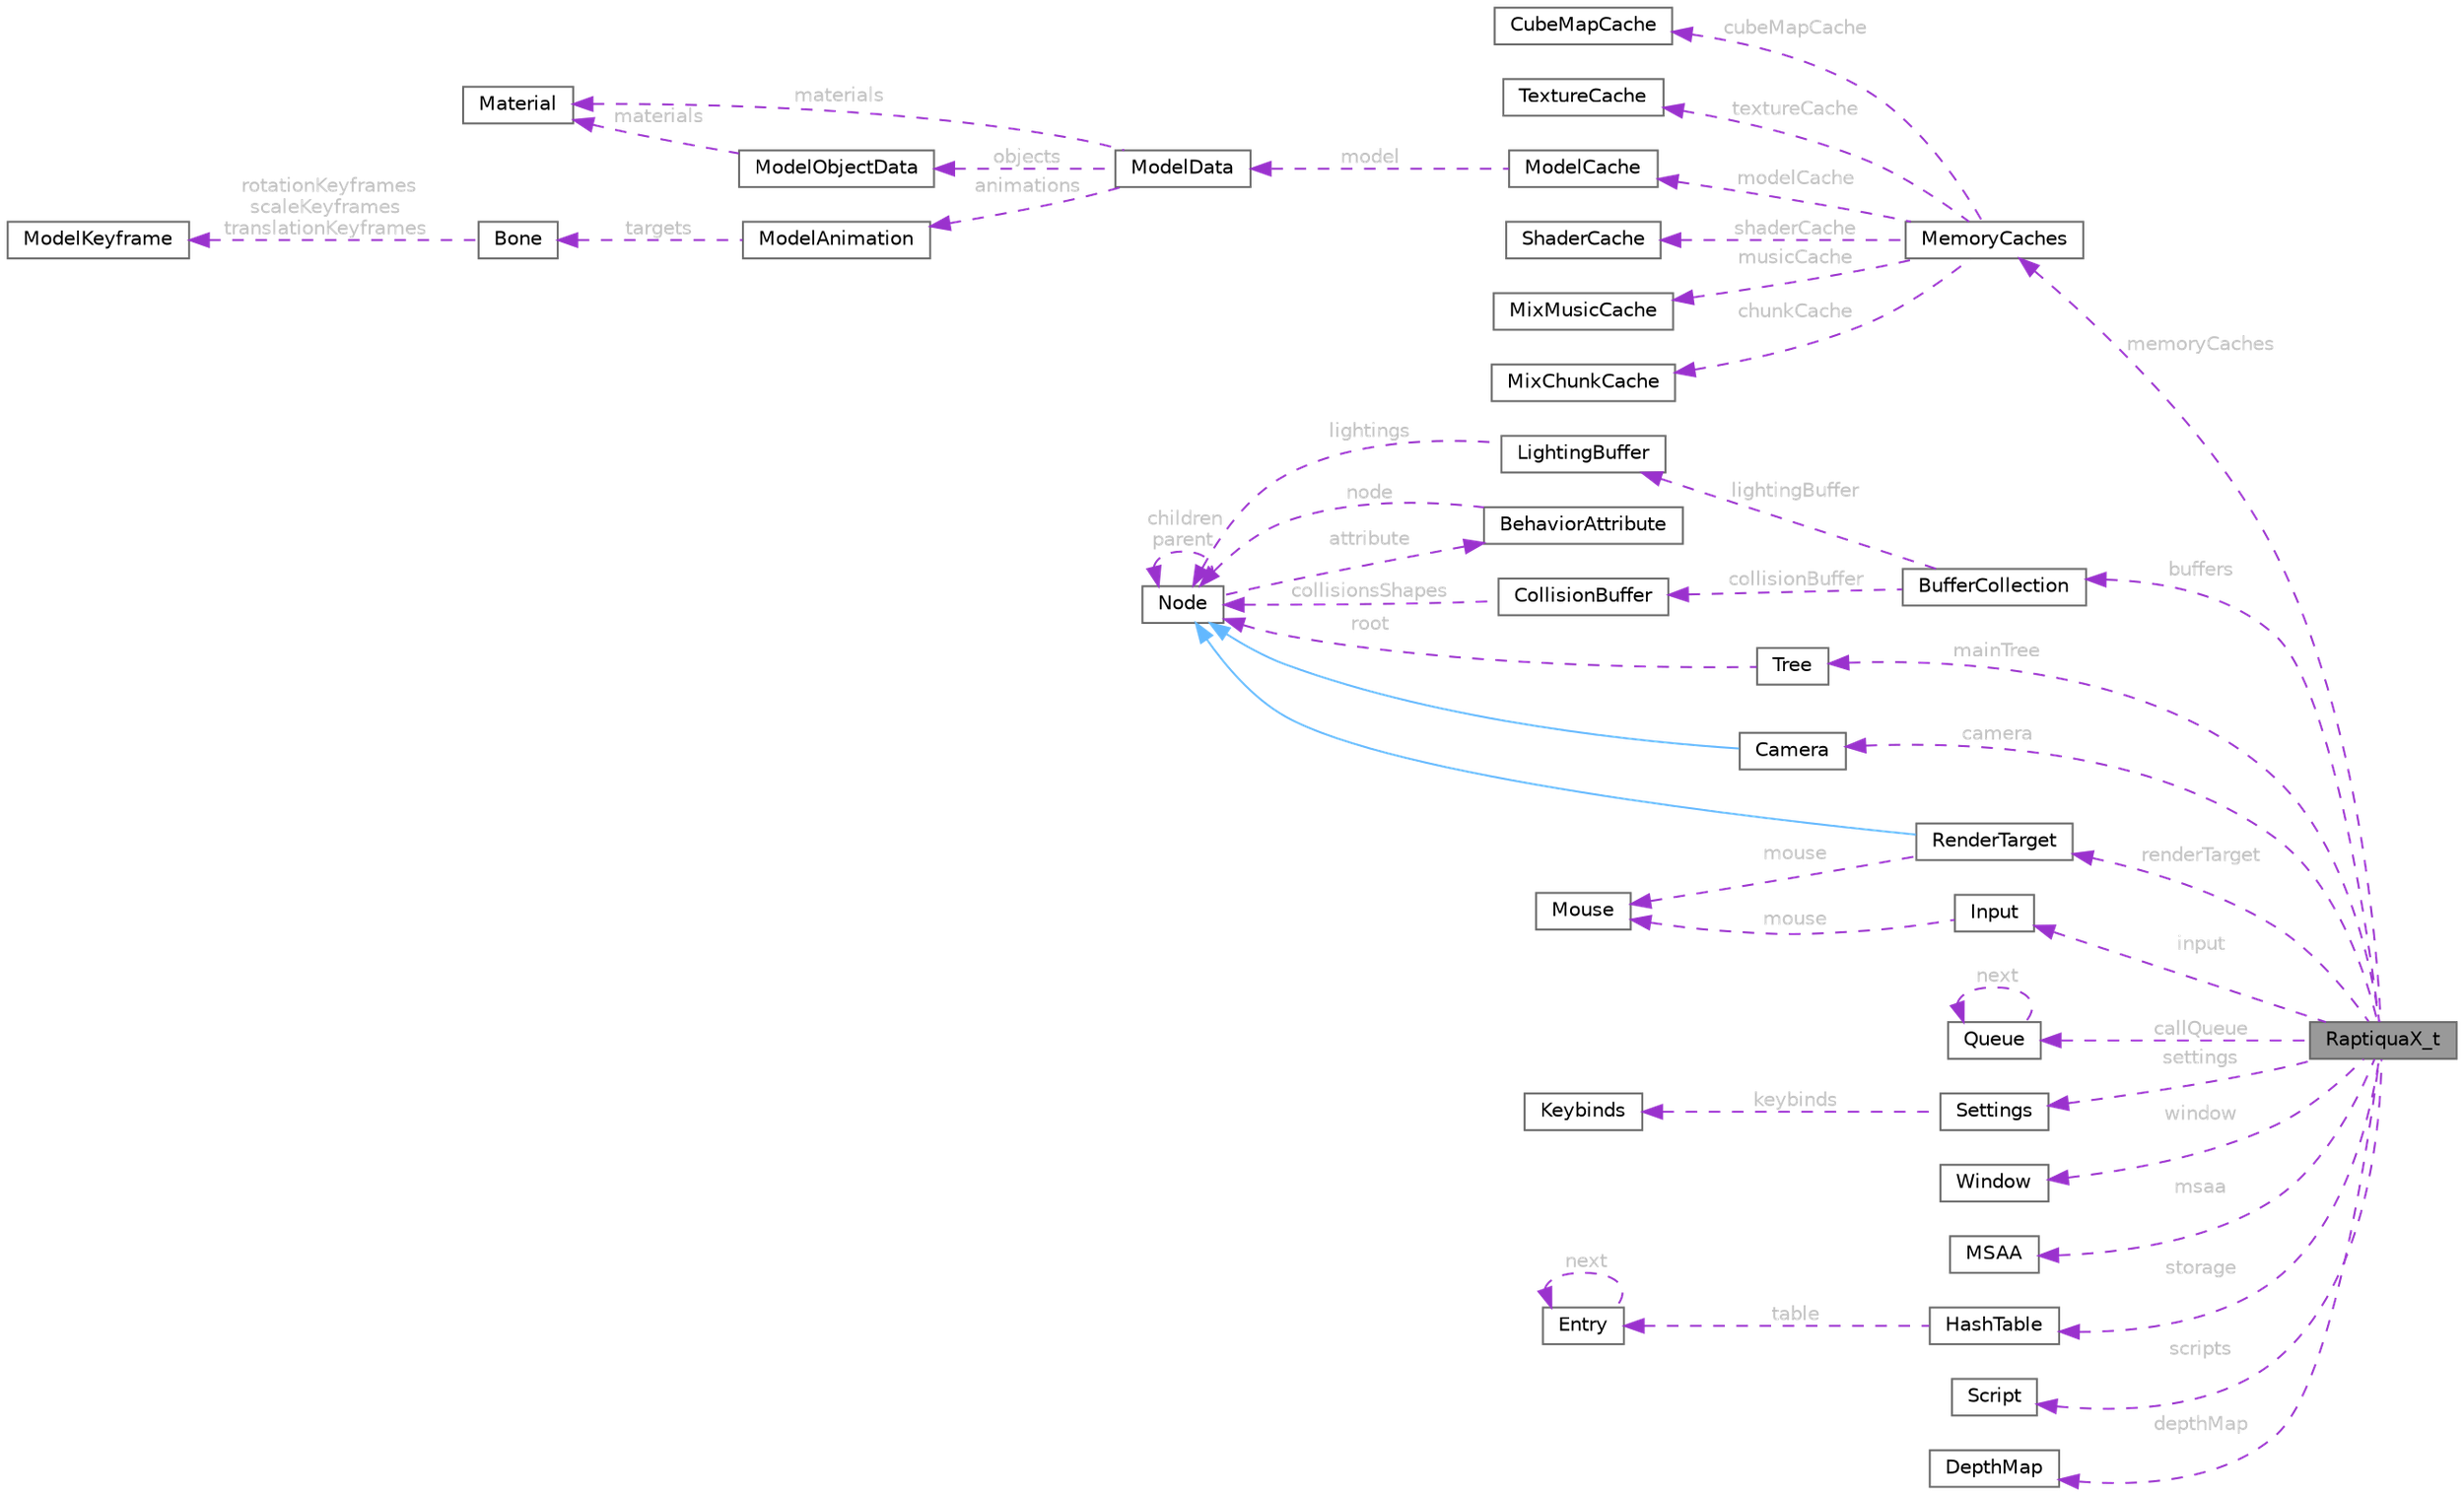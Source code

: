 digraph "RaptiquaX_t"
{
 // LATEX_PDF_SIZE
  bgcolor="transparent";
  edge [fontname=Helvetica,fontsize=10,labelfontname=Helvetica,labelfontsize=10];
  node [fontname=Helvetica,fontsize=10,shape=box,height=0.2,width=0.4];
  rankdir="LR";
  Node1 [id="Node000001",label="RaptiquaX_t",height=0.2,width=0.4,color="gray40", fillcolor="grey60", style="filled", fontcolor="black",tooltip="The main structure that holds all the data and state of the engine."];
  Node2 -> Node1 [id="edge1_Node000001_Node000002",dir="back",color="darkorchid3",style="dashed",tooltip=" ",label=" memoryCaches",fontcolor="grey" ];
  Node2 [id="Node000002",label="MemoryCaches",height=0.2,width=0.4,color="gray40", fillcolor="white", style="filled",URL="$structMemoryCaches.html",tooltip="Structure to manage all types of caches."];
  Node3 -> Node2 [id="edge2_Node000002_Node000003",dir="back",color="darkorchid3",style="dashed",tooltip=" ",label=" cubeMapCache",fontcolor="grey" ];
  Node3 [id="Node000003",label="CubeMapCache",height=0.2,width=0.4,color="gray40", fillcolor="white", style="filled",URL="$structCubeMapCache.html",tooltip="Structure to cache cube map textures."];
  Node4 -> Node2 [id="edge3_Node000002_Node000004",dir="back",color="darkorchid3",style="dashed",tooltip=" ",label=" textureCache",fontcolor="grey" ];
  Node4 [id="Node000004",label="TextureCache",height=0.2,width=0.4,color="gray40", fillcolor="white", style="filled",URL="$structTextureCache.html",tooltip="Structure to cache textures."];
  Node5 -> Node2 [id="edge4_Node000002_Node000005",dir="back",color="darkorchid3",style="dashed",tooltip=" ",label=" modelCache",fontcolor="grey" ];
  Node5 [id="Node000005",label="ModelCache",height=0.2,width=0.4,color="gray40", fillcolor="white", style="filled",URL="$structModelCache.html",tooltip="Structure to cache models."];
  Node6 -> Node5 [id="edge5_Node000005_Node000006",dir="back",color="darkorchid3",style="dashed",tooltip=" ",label=" model",fontcolor="grey" ];
  Node6 [id="Node000006",label="ModelData",height=0.2,width=0.4,color="gray40", fillcolor="white", style="filled",URL="$structModelData.html",tooltip="Structure representing the data of a 3D model."];
  Node7 -> Node6 [id="edge6_Node000006_Node000007",dir="back",color="darkorchid3",style="dashed",tooltip=" ",label=" materials",fontcolor="grey" ];
  Node7 [id="Node000007",label="Material",height=0.2,width=0.4,color="gray40", fillcolor="white", style="filled",URL="$structMaterial.html",tooltip="Structure representing a material with various properties."];
  Node8 -> Node6 [id="edge7_Node000006_Node000008",dir="back",color="darkorchid3",style="dashed",tooltip=" ",label=" objects",fontcolor="grey" ];
  Node8 [id="Node000008",label="ModelObjectData",height=0.2,width=0.4,color="gray40", fillcolor="white", style="filled",URL="$structModelObjectData.html",tooltip="Structure representing the data of a 3D model object."];
  Node7 -> Node8 [id="edge8_Node000008_Node000007",dir="back",color="darkorchid3",style="dashed",tooltip=" ",label=" materials",fontcolor="grey" ];
  Node9 -> Node6 [id="edge9_Node000006_Node000009",dir="back",color="darkorchid3",style="dashed",tooltip=" ",label=" animations",fontcolor="grey" ];
  Node9 [id="Node000009",label="ModelAnimation",height=0.2,width=0.4,color="gray40", fillcolor="white", style="filled",URL="$structModelAnimation.html",tooltip="Structure representing the data of a 3D model animation."];
  Node10 -> Node9 [id="edge10_Node000009_Node000010",dir="back",color="darkorchid3",style="dashed",tooltip=" ",label=" targets",fontcolor="grey" ];
  Node10 [id="Node000010",label="Bone",height=0.2,width=0.4,color="gray40", fillcolor="white", style="filled",URL="$structBone.html",tooltip="Structure representing a bone in a 3D model."];
  Node11 -> Node10 [id="edge11_Node000010_Node000011",dir="back",color="darkorchid3",style="dashed",tooltip=" ",label=" rotationKeyframes\nscaleKeyframes\ntranslationKeyframes",fontcolor="grey" ];
  Node11 [id="Node000011",label="ModelKeyframe",height=0.2,width=0.4,color="gray40", fillcolor="white", style="filled",URL="$structModelKeyframe.html",tooltip="Structure representing the data of a 3D model keyframe."];
  Node12 -> Node2 [id="edge12_Node000002_Node000012",dir="back",color="darkorchid3",style="dashed",tooltip=" ",label=" shaderCache",fontcolor="grey" ];
  Node12 [id="Node000012",label="ShaderCache",height=0.2,width=0.4,color="gray40", fillcolor="white", style="filled",URL="$structShaderCache.html",tooltip="Structure to cache shaders."];
  Node13 -> Node2 [id="edge13_Node000002_Node000013",dir="back",color="darkorchid3",style="dashed",tooltip=" ",label=" musicCache",fontcolor="grey" ];
  Node13 [id="Node000013",label="MixMusicCache",height=0.2,width=0.4,color="gray40", fillcolor="white", style="filled",URL="$structMixMusicCache.html",tooltip="Structure to cache music."];
  Node14 -> Node2 [id="edge14_Node000002_Node000014",dir="back",color="darkorchid3",style="dashed",tooltip=" ",label=" chunkCache",fontcolor="grey" ];
  Node14 [id="Node000014",label="MixChunkCache",height=0.2,width=0.4,color="gray40", fillcolor="white", style="filled",URL="$structMixChunkCache.html",tooltip="Structure to cache sound effects."];
  Node15 -> Node1 [id="edge15_Node000001_Node000015",dir="back",color="darkorchid3",style="dashed",tooltip=" ",label=" buffers",fontcolor="grey" ];
  Node15 [id="Node000015",label="BufferCollection",height=0.2,width=0.4,color="gray40", fillcolor="white", style="filled",URL="$structBufferCollection.html",tooltip="Structure to hold various buffer collections."];
  Node16 -> Node15 [id="edge16_Node000015_Node000016",dir="back",color="darkorchid3",style="dashed",tooltip=" ",label=" lightingBuffer",fontcolor="grey" ];
  Node16 [id="Node000016",label="LightingBuffer",height=0.2,width=0.4,color="gray40", fillcolor="white", style="filled",URL="$structLightingBuffer.html",tooltip="Buffer structure to manage an array of lighting nodes."];
  Node17 -> Node16 [id="edge17_Node000016_Node000017",dir="back",color="darkorchid3",style="dashed",tooltip=" ",label=" lightings",fontcolor="grey" ];
  Node17 [id="Node000017",label="Node",height=0.2,width=0.4,color="gray40", fillcolor="white", style="filled",URL="$classNode.html",tooltip="Represents a node in the tree structure."];
  Node17 -> Node17 [id="edge18_Node000017_Node000017",dir="back",color="darkorchid3",style="dashed",tooltip=" ",label=" children\nparent",fontcolor="grey" ];
  Node18 -> Node17 [id="edge19_Node000017_Node000018",dir="back",color="darkorchid3",style="dashed",tooltip=" ",label=" attribute",fontcolor="grey" ];
  Node18 [id="Node000018",label="BehaviorAttribute",height=0.2,width=0.4,color="gray40", fillcolor="white", style="filled",URL="$unionBehaviorAttribute.html",tooltip="Union representing different types of behavior attributes."];
  Node17 -> Node18 [id="edge20_Node000018_Node000017",dir="back",color="darkorchid3",style="dashed",tooltip=" ",label=" node",fontcolor="grey" ];
  Node19 -> Node15 [id="edge21_Node000015_Node000019",dir="back",color="darkorchid3",style="dashed",tooltip=" ",label=" collisionBuffer",fontcolor="grey" ];
  Node19 [id="Node000019",label="CollisionBuffer",height=0.2,width=0.4,color="gray40", fillcolor="white", style="filled",URL="$structCollisionBuffer.html",tooltip="Represents a buffer for collision shapes."];
  Node17 -> Node19 [id="edge22_Node000019_Node000017",dir="back",color="darkorchid3",style="dashed",tooltip=" ",label=" collisionsShapes",fontcolor="grey" ];
  Node20 -> Node1 [id="edge23_Node000001_Node000020",dir="back",color="darkorchid3",style="dashed",tooltip=" ",label=" callQueue",fontcolor="grey" ];
  Node20 [id="Node000020",label="Queue",height=0.2,width=0.4,color="gray40", fillcolor="white", style="filled",URL="$structQueue.html",tooltip="A node in the queue."];
  Node20 -> Node20 [id="edge24_Node000020_Node000020",dir="back",color="darkorchid3",style="dashed",tooltip=" ",label=" next",fontcolor="grey" ];
  Node21 -> Node1 [id="edge25_Node000001_Node000021",dir="back",color="darkorchid3",style="dashed",tooltip=" ",label=" mainTree",fontcolor="grey" ];
  Node21 [id="Node000021",label="Tree",height=0.2,width=0.4,color="gray40", fillcolor="white", style="filled",URL="$structTree.html",tooltip="Represents a tree structure."];
  Node17 -> Node21 [id="edge26_Node000021_Node000017",dir="back",color="darkorchid3",style="dashed",tooltip=" ",label=" root",fontcolor="grey" ];
  Node22 -> Node1 [id="edge27_Node000001_Node000022",dir="back",color="darkorchid3",style="dashed",tooltip=" ",label=" input",fontcolor="grey" ];
  Node22 [id="Node000022",label="Input",height=0.2,width=0.4,color="gray40", fillcolor="white", style="filled",URL="$structInput.html",tooltip="Structure to store input state."];
  Node23 -> Node22 [id="edge28_Node000022_Node000023",dir="back",color="darkorchid3",style="dashed",tooltip=" ",label=" mouse",fontcolor="grey" ];
  Node23 [id="Node000023",label="Mouse",height=0.2,width=0.4,color="gray40", fillcolor="white", style="filled",URL="$structMouse.html",tooltip="Structure to store mouse state."];
  Node24 -> Node1 [id="edge29_Node000001_Node000024",dir="back",color="darkorchid3",style="dashed",tooltip=" ",label=" settings",fontcolor="grey" ];
  Node24 [id="Node000024",label="Settings",height=0.2,width=0.4,color="gray40", fillcolor="white", style="filled",URL="$structSettings.html",tooltip="A structure to hold various settings for the application."];
  Node25 -> Node24 [id="edge30_Node000024_Node000025",dir="back",color="darkorchid3",style="dashed",tooltip=" ",label=" keybinds",fontcolor="grey" ];
  Node25 [id="Node000025",label="Keybinds",height=0.2,width=0.4,color="gray40", fillcolor="white", style="filled",URL="$structKeybinds.html",tooltip="A structure to hold key bindings for various actions in the game."];
  Node26 -> Node1 [id="edge31_Node000001_Node000026",dir="back",color="darkorchid3",style="dashed",tooltip=" ",label=" window",fontcolor="grey" ];
  Node26 [id="Node000026",label="Window",height=0.2,width=0.4,color="gray40", fillcolor="white", style="filled",URL="$structWindow.html",tooltip="Structure representing the SDL window and its associated OpenGL context."];
  Node27 -> Node1 [id="edge32_Node000001_Node000027",dir="back",color="darkorchid3",style="dashed",tooltip=" ",label=" camera",fontcolor="grey" ];
  Node27 [id="Node000027",label="Camera",height=0.2,width=0.4,color="gray40", fillcolor="white", style="filled",URL="$classCamera.html",tooltip="A structure to represent a camera with position and rotation in 3D space."];
  Node17 -> Node27 [id="edge33_Node000027_Node000017",dir="back",color="steelblue1",style="solid",tooltip=" "];
  Node28 -> Node1 [id="edge34_Node000001_Node000028",dir="back",color="darkorchid3",style="dashed",tooltip=" ",label=" msaa",fontcolor="grey" ];
  Node28 [id="Node000028",label="MSAA",height=0.2,width=0.4,color="gray40", fillcolor="white", style="filled",URL="$structMSAA.html",tooltip="A structure to handle Multi-Sample Anti-Aliasing (MSAA) framebuffers."];
  Node29 -> Node1 [id="edge35_Node000001_Node000029",dir="back",color="darkorchid3",style="dashed",tooltip=" ",label=" renderTarget",fontcolor="grey" ];
  Node29 [id="Node000029",label="RenderTarget",height=0.2,width=0.4,color="gray40", fillcolor="white", style="filled",URL="$classRenderTarget.html",tooltip="A structure to handle render targets."];
  Node17 -> Node29 [id="edge36_Node000029_Node000017",dir="back",color="steelblue1",style="solid",tooltip=" "];
  Node23 -> Node29 [id="edge37_Node000029_Node000023",dir="back",color="darkorchid3",style="dashed",tooltip=" ",label=" mouse",fontcolor="grey" ];
  Node30 -> Node1 [id="edge38_Node000001_Node000030",dir="back",color="darkorchid3",style="dashed",tooltip=" ",label=" storage",fontcolor="grey" ];
  Node30 [id="Node000030",label="HashTable",height=0.2,width=0.4,color="gray40", fillcolor="white", style="filled",URL="$structHashTable.html",tooltip="Represents the hash table."];
  Node31 -> Node30 [id="edge39_Node000030_Node000031",dir="back",color="darkorchid3",style="dashed",tooltip=" ",label=" table",fontcolor="grey" ];
  Node31 [id="Node000031",label="Entry",height=0.2,width=0.4,color="gray40", fillcolor="white", style="filled",URL="$structEntry.html",tooltip="Represents an entry in the hash table."];
  Node31 -> Node31 [id="edge40_Node000031_Node000031",dir="back",color="darkorchid3",style="dashed",tooltip=" ",label=" next",fontcolor="grey" ];
  Node32 -> Node1 [id="edge41_Node000001_Node000032",dir="back",color="darkorchid3",style="dashed",tooltip=" ",label=" scripts",fontcolor="grey" ];
  Node32 [id="Node000032",label="Script",height=0.2,width=0.4,color="gray40", fillcolor="white", style="filled",URL="$structScript.html",tooltip="Structure representing a script with a function and a name."];
  Node33 -> Node1 [id="edge42_Node000001_Node000033",dir="back",color="darkorchid3",style="dashed",tooltip=" ",label=" depthMap",fontcolor="grey" ];
  Node33 [id="Node000033",label="DepthMap",height=0.2,width=0.4,color="gray40", fillcolor="white", style="filled",URL="$structDepthMap.html",tooltip="Represents a depth map used in rendering."];
}
